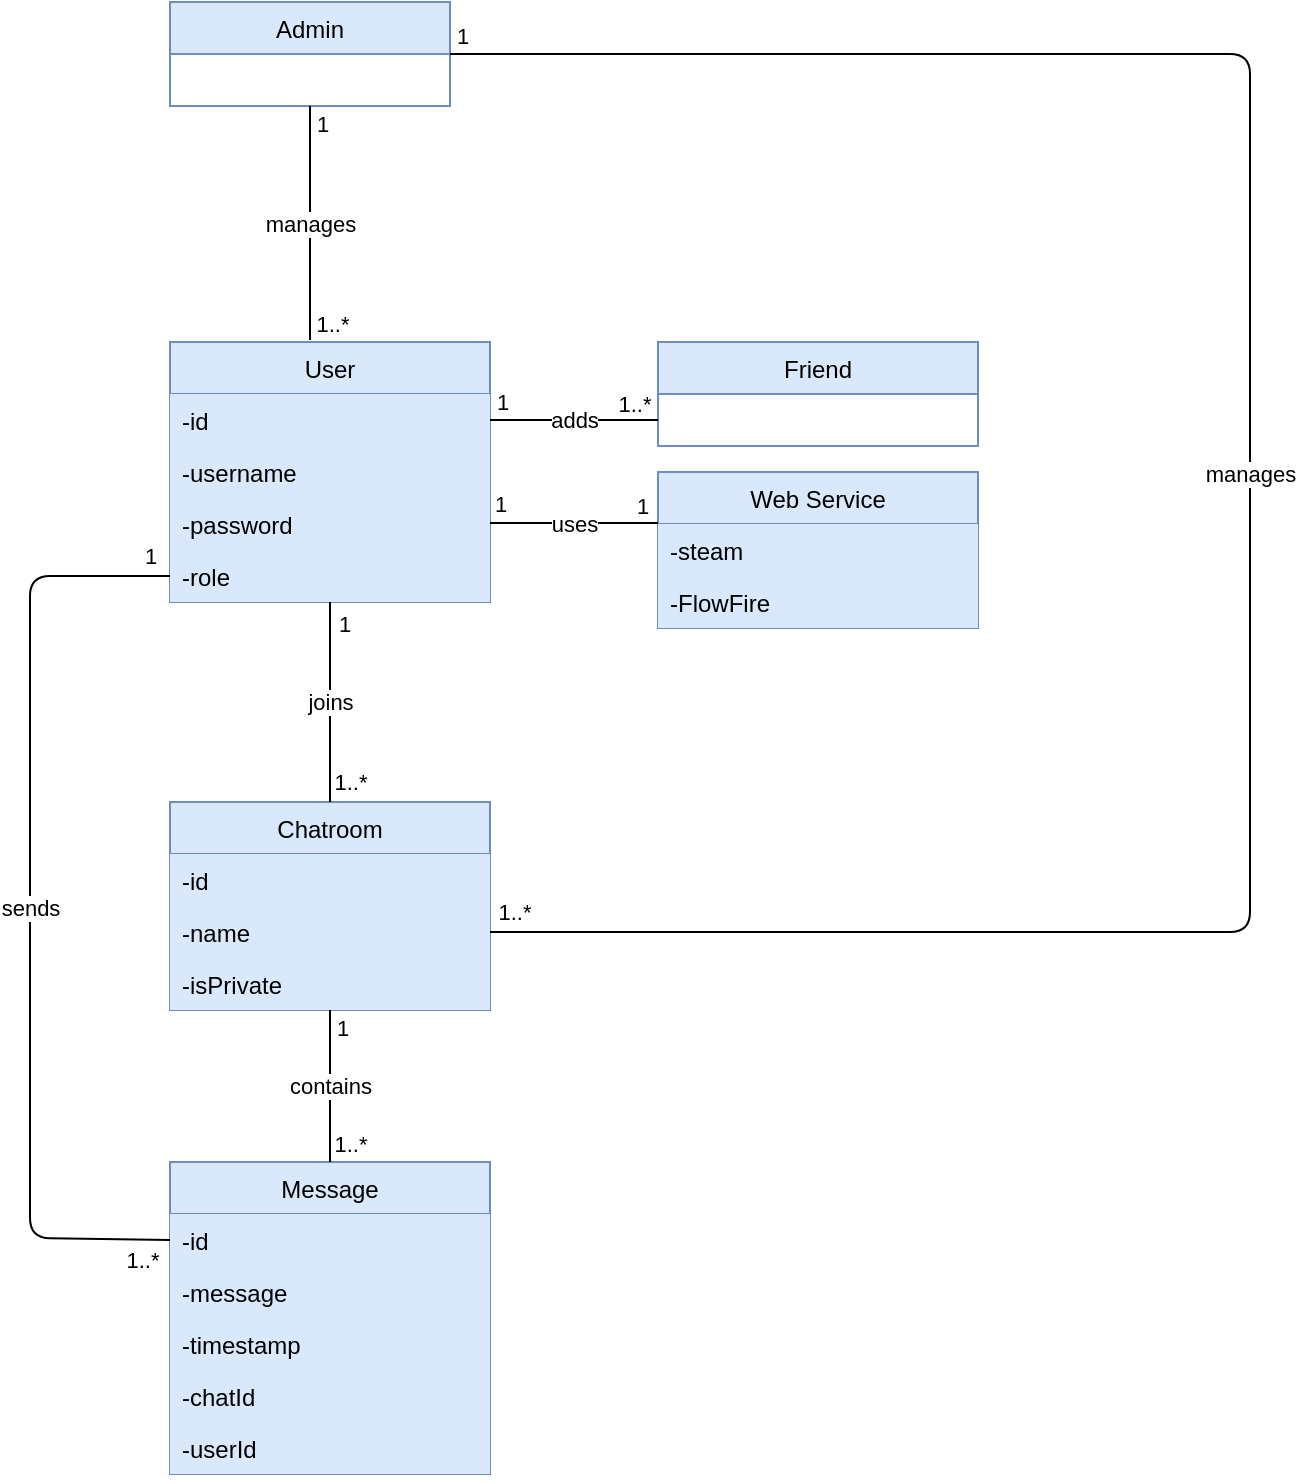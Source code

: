<mxfile version="14.1.1" type="github">
  <diagram id="VBo0hUtBoS1c9EhpQrqN" name="Page-1">
    <mxGraphModel dx="1422" dy="794" grid="1" gridSize="10" guides="1" tooltips="1" connect="1" arrows="1" fold="1" page="1" pageScale="1" pageWidth="827" pageHeight="1169" background="none" math="0" shadow="0">
      <root>
        <mxCell id="0" />
        <mxCell id="1" parent="0" />
        <mxCell id="HLSfsk-JrPavDzWSx0tA-2" value="User" style="swimlane;fontStyle=0;childLayout=stackLayout;horizontal=1;startSize=26;fillColor=#dae8fc;horizontalStack=0;resizeParent=1;resizeParentMax=0;resizeLast=0;collapsible=1;marginBottom=0;strokeColor=#6c8ebf;" parent="1" vertex="1">
          <mxGeometry x="190" y="190" width="160" height="130" as="geometry">
            <mxRectangle x="100" y="160" width="90" height="26" as="alternateBounds" />
          </mxGeometry>
        </mxCell>
        <mxCell id="HLSfsk-JrPavDzWSx0tA-3" value="-id" style="text;fillColor=#dae8fc;align=left;verticalAlign=top;spacingLeft=4;spacingRight=4;overflow=hidden;rotatable=0;points=[[0,0.5],[1,0.5]];portConstraint=eastwest;" parent="HLSfsk-JrPavDzWSx0tA-2" vertex="1">
          <mxGeometry y="26" width="160" height="26" as="geometry" />
        </mxCell>
        <mxCell id="HLSfsk-JrPavDzWSx0tA-4" value="-username" style="text;fillColor=#dae8fc;align=left;verticalAlign=top;spacingLeft=4;spacingRight=4;overflow=hidden;rotatable=0;points=[[0,0.5],[1,0.5]];portConstraint=eastwest;" parent="HLSfsk-JrPavDzWSx0tA-2" vertex="1">
          <mxGeometry y="52" width="160" height="26" as="geometry" />
        </mxCell>
        <mxCell id="HLSfsk-JrPavDzWSx0tA-30" value="-password" style="text;fillColor=#dae8fc;align=left;verticalAlign=top;spacingLeft=4;spacingRight=4;overflow=hidden;rotatable=0;points=[[0,0.5],[1,0.5]];portConstraint=eastwest;" parent="HLSfsk-JrPavDzWSx0tA-2" vertex="1">
          <mxGeometry y="78" width="160" height="26" as="geometry" />
        </mxCell>
        <mxCell id="HLSfsk-JrPavDzWSx0tA-31" value="-role" style="text;fillColor=#dae8fc;align=left;verticalAlign=top;spacingLeft=4;spacingRight=4;overflow=hidden;rotatable=0;points=[[0,0.5],[1,0.5]];portConstraint=eastwest;" parent="HLSfsk-JrPavDzWSx0tA-2" vertex="1">
          <mxGeometry y="104" width="160" height="26" as="geometry" />
        </mxCell>
        <mxCell id="HLSfsk-JrPavDzWSx0tA-14" value="Admin" style="swimlane;fontStyle=0;childLayout=stackLayout;horizontal=1;startSize=26;fillColor=#dae8fc;horizontalStack=0;resizeParent=1;resizeParentMax=0;resizeLast=0;collapsible=1;marginBottom=0;glass=0;shadow=0;rounded=0;sketch=0;swimlaneFillColor=none;labelBackgroundColor=none;strokeColor=#6c8ebf;" parent="1" vertex="1">
          <mxGeometry x="190" y="20" width="140" height="52" as="geometry">
            <mxRectangle x="340" y="240" width="90" height="26" as="alternateBounds" />
          </mxGeometry>
        </mxCell>
        <mxCell id="HLSfsk-JrPavDzWSx0tA-35" value="manages" style="endArrow=none;html=1;entryX=0.5;entryY=1;entryDx=0;entryDy=0;" parent="1" target="HLSfsk-JrPavDzWSx0tA-14" edge="1">
          <mxGeometry width="50" height="50" relative="1" as="geometry">
            <mxPoint x="260" y="189" as="sourcePoint" />
            <mxPoint x="540" y="400" as="targetPoint" />
          </mxGeometry>
        </mxCell>
        <mxCell id="llm6VS2i6BKzdQi6Hsg6-19" value="1" style="edgeLabel;html=1;align=center;verticalAlign=middle;resizable=0;points=[];" vertex="1" connectable="0" parent="HLSfsk-JrPavDzWSx0tA-35">
          <mxGeometry x="0.795" y="-3" relative="1" as="geometry">
            <mxPoint x="3" y="-3" as="offset" />
          </mxGeometry>
        </mxCell>
        <mxCell id="HLSfsk-JrPavDzWSx0tA-37" value="Friend" style="swimlane;fontStyle=0;childLayout=stackLayout;horizontal=1;startSize=26;fillColor=#dae8fc;horizontalStack=0;resizeParent=1;resizeParentMax=0;resizeLast=0;collapsible=1;marginBottom=0;strokeColor=#6c8ebf;" parent="1" vertex="1">
          <mxGeometry x="434" y="190" width="160" height="52" as="geometry">
            <mxRectangle x="334" y="170" width="90" height="26" as="alternateBounds" />
          </mxGeometry>
        </mxCell>
        <mxCell id="HLSfsk-JrPavDzWSx0tA-44" value="adds" style="endArrow=none;html=1;entryX=0;entryY=0.75;entryDx=0;entryDy=0;exitX=1;exitY=0.5;exitDx=0;exitDy=0;" parent="1" source="HLSfsk-JrPavDzWSx0tA-3" target="HLSfsk-JrPavDzWSx0tA-37" edge="1">
          <mxGeometry width="50" height="50" relative="1" as="geometry">
            <mxPoint x="360" y="200" as="sourcePoint" />
            <mxPoint x="360" y="112" as="targetPoint" />
            <Array as="points">
              <mxPoint x="390" y="229" />
            </Array>
          </mxGeometry>
        </mxCell>
        <mxCell id="llm6VS2i6BKzdQi6Hsg6-1" value="1" style="edgeLabel;html=1;align=center;verticalAlign=middle;resizable=0;points=[];" vertex="1" connectable="0" parent="HLSfsk-JrPavDzWSx0tA-44">
          <mxGeometry x="-0.643" y="1" relative="1" as="geometry">
            <mxPoint x="-9" y="-8" as="offset" />
          </mxGeometry>
        </mxCell>
        <mxCell id="HLSfsk-JrPavDzWSx0tA-46" value="Chatroom" style="swimlane;fontStyle=0;childLayout=stackLayout;horizontal=1;startSize=26;fillColor=#dae8fc;horizontalStack=0;resizeParent=1;resizeParentMax=0;resizeLast=0;collapsible=1;marginBottom=0;strokeColor=#6c8ebf;" parent="1" vertex="1">
          <mxGeometry x="190" y="420" width="160" height="104" as="geometry">
            <mxRectangle x="334" y="170" width="90" height="26" as="alternateBounds" />
          </mxGeometry>
        </mxCell>
        <mxCell id="HLSfsk-JrPavDzWSx0tA-50" value="-id" style="text;fillColor=#dae8fc;align=left;verticalAlign=top;spacingLeft=4;spacingRight=4;overflow=hidden;rotatable=0;points=[[0,0.5],[1,0.5]];portConstraint=eastwest;" parent="HLSfsk-JrPavDzWSx0tA-46" vertex="1">
          <mxGeometry y="26" width="160" height="26" as="geometry" />
        </mxCell>
        <mxCell id="HLSfsk-JrPavDzWSx0tA-53" value="-name" style="text;fillColor=#dae8fc;align=left;verticalAlign=top;spacingLeft=4;spacingRight=4;overflow=hidden;rotatable=0;points=[[0,0.5],[1,0.5]];portConstraint=eastwest;" parent="HLSfsk-JrPavDzWSx0tA-46" vertex="1">
          <mxGeometry y="52" width="160" height="26" as="geometry" />
        </mxCell>
        <mxCell id="llm6VS2i6BKzdQi6Hsg6-6" value="-isPrivate" style="text;fillColor=#dae8fc;align=left;verticalAlign=top;spacingLeft=4;spacingRight=4;overflow=hidden;rotatable=0;points=[[0,0.5],[1,0.5]];portConstraint=eastwest;" vertex="1" parent="HLSfsk-JrPavDzWSx0tA-46">
          <mxGeometry y="78" width="160" height="26" as="geometry" />
        </mxCell>
        <mxCell id="HLSfsk-JrPavDzWSx0tA-47" value="joins" style="endArrow=none;html=1;entryX=0.5;entryY=0;entryDx=0;entryDy=0;exitX=0.5;exitY=1;exitDx=0;exitDy=0;exitPerimeter=0;" parent="1" source="HLSfsk-JrPavDzWSx0tA-31" target="HLSfsk-JrPavDzWSx0tA-46" edge="1">
          <mxGeometry width="50" height="50" relative="1" as="geometry">
            <mxPoint x="270" y="322" as="sourcePoint" />
            <mxPoint x="360" y="112" as="targetPoint" />
          </mxGeometry>
        </mxCell>
        <mxCell id="llm6VS2i6BKzdQi6Hsg6-5" value="1" style="edgeLabel;html=1;align=center;verticalAlign=middle;resizable=0;points=[];" vertex="1" connectable="0" parent="HLSfsk-JrPavDzWSx0tA-47">
          <mxGeometry x="-0.469" y="-3" relative="1" as="geometry">
            <mxPoint x="10" y="-16" as="offset" />
          </mxGeometry>
        </mxCell>
        <mxCell id="HLSfsk-JrPavDzWSx0tA-48" value="Message" style="swimlane;fontStyle=0;childLayout=stackLayout;horizontal=1;startSize=26;fillColor=#dae8fc;horizontalStack=0;resizeParent=1;resizeParentMax=0;resizeLast=0;collapsible=1;marginBottom=0;strokeColor=#6c8ebf;" parent="1" vertex="1">
          <mxGeometry x="190" y="600" width="160" height="156" as="geometry">
            <mxRectangle x="334" y="170" width="90" height="26" as="alternateBounds" />
          </mxGeometry>
        </mxCell>
        <mxCell id="HLSfsk-JrPavDzWSx0tA-54" value="-id" style="text;fillColor=#dae8fc;align=left;verticalAlign=top;spacingLeft=4;spacingRight=4;overflow=hidden;rotatable=0;points=[[0,0.5],[1,0.5]];portConstraint=eastwest;" parent="HLSfsk-JrPavDzWSx0tA-48" vertex="1">
          <mxGeometry y="26" width="160" height="26" as="geometry" />
        </mxCell>
        <mxCell id="HLSfsk-JrPavDzWSx0tA-55" value="-message" style="text;fillColor=#dae8fc;align=left;verticalAlign=top;spacingLeft=4;spacingRight=4;overflow=hidden;rotatable=0;points=[[0,0.5],[1,0.5]];portConstraint=eastwest;" parent="HLSfsk-JrPavDzWSx0tA-48" vertex="1">
          <mxGeometry y="52" width="160" height="26" as="geometry" />
        </mxCell>
        <mxCell id="HLSfsk-JrPavDzWSx0tA-56" value="-timestamp" style="text;fillColor=#dae8fc;align=left;verticalAlign=top;spacingLeft=4;spacingRight=4;overflow=hidden;rotatable=0;points=[[0,0.5],[1,0.5]];portConstraint=eastwest;" parent="HLSfsk-JrPavDzWSx0tA-48" vertex="1">
          <mxGeometry y="78" width="160" height="26" as="geometry" />
        </mxCell>
        <mxCell id="HLSfsk-JrPavDzWSx0tA-57" value="-chatId" style="text;fillColor=#dae8fc;align=left;verticalAlign=top;spacingLeft=4;spacingRight=4;overflow=hidden;rotatable=0;points=[[0,0.5],[1,0.5]];portConstraint=eastwest;" parent="HLSfsk-JrPavDzWSx0tA-48" vertex="1">
          <mxGeometry y="104" width="160" height="26" as="geometry" />
        </mxCell>
        <mxCell id="HLSfsk-JrPavDzWSx0tA-58" value="-userId" style="text;fillColor=#dae8fc;align=left;verticalAlign=top;spacingLeft=4;spacingRight=4;overflow=hidden;rotatable=0;points=[[0,0.5],[1,0.5]];portConstraint=eastwest;" parent="HLSfsk-JrPavDzWSx0tA-48" vertex="1">
          <mxGeometry y="130" width="160" height="26" as="geometry" />
        </mxCell>
        <mxCell id="HLSfsk-JrPavDzWSx0tA-49" value="contains" style="endArrow=none;html=1;entryX=0.5;entryY=1;entryDx=0;entryDy=0;exitX=0.5;exitY=0;exitDx=0;exitDy=0;" parent="1" source="HLSfsk-JrPavDzWSx0tA-48" target="HLSfsk-JrPavDzWSx0tA-46" edge="1">
          <mxGeometry width="50" height="50" relative="1" as="geometry">
            <mxPoint x="287.04" y="384.99" as="sourcePoint" />
            <mxPoint x="288" y="470" as="targetPoint" />
          </mxGeometry>
        </mxCell>
        <mxCell id="llm6VS2i6BKzdQi6Hsg6-8" value="1" style="edgeLabel;html=1;align=center;verticalAlign=middle;resizable=0;points=[];" vertex="1" connectable="0" parent="HLSfsk-JrPavDzWSx0tA-49">
          <mxGeometry x="0.711" y="-3" relative="1" as="geometry">
            <mxPoint x="3" y="-2" as="offset" />
          </mxGeometry>
        </mxCell>
        <mxCell id="HLSfsk-JrPavDzWSx0tA-52" value="sends" style="endArrow=none;html=1;exitX=0;exitY=0.5;exitDx=0;exitDy=0;entryX=0;entryY=0.5;entryDx=0;entryDy=0;" parent="1" source="HLSfsk-JrPavDzWSx0tA-31" target="HLSfsk-JrPavDzWSx0tA-54" edge="1">
          <mxGeometry width="50" height="50" relative="1" as="geometry">
            <mxPoint x="200" y="200" as="sourcePoint" />
            <mxPoint x="200" y="112" as="targetPoint" />
            <Array as="points">
              <mxPoint x="120" y="307" />
              <mxPoint x="120" y="638" />
            </Array>
          </mxGeometry>
        </mxCell>
        <mxCell id="llm6VS2i6BKzdQi6Hsg6-17" value="1" style="edgeLabel;html=1;align=center;verticalAlign=middle;resizable=0;points=[];" vertex="1" connectable="0" parent="HLSfsk-JrPavDzWSx0tA-52">
          <mxGeometry x="-0.945" y="1" relative="1" as="geometry">
            <mxPoint x="3" y="-11" as="offset" />
          </mxGeometry>
        </mxCell>
        <mxCell id="llm6VS2i6BKzdQi6Hsg6-18" value="1..*" style="edgeLabel;html=1;align=center;verticalAlign=middle;resizable=0;points=[];" vertex="1" connectable="0" parent="HLSfsk-JrPavDzWSx0tA-52">
          <mxGeometry x="0.894" y="-2" relative="1" as="geometry">
            <mxPoint x="11" y="8.36" as="offset" />
          </mxGeometry>
        </mxCell>
        <mxCell id="H01K3yJtnPoXHDX5kHyy-2" value="Web Service" style="swimlane;fontStyle=0;childLayout=stackLayout;horizontal=1;startSize=26;fillColor=#dae8fc;horizontalStack=0;resizeParent=1;resizeParentMax=0;resizeLast=0;collapsible=1;marginBottom=0;strokeColor=#6c8ebf;" parent="1" vertex="1">
          <mxGeometry x="434" y="255" width="160" height="78" as="geometry">
            <mxRectangle x="334" y="170" width="90" height="26" as="alternateBounds" />
          </mxGeometry>
        </mxCell>
        <mxCell id="H01K3yJtnPoXHDX5kHyy-4" value="-steam" style="text;fillColor=#dae8fc;align=left;verticalAlign=top;spacingLeft=4;spacingRight=4;overflow=hidden;rotatable=0;points=[[0,0.5],[1,0.5]];portConstraint=eastwest;" parent="H01K3yJtnPoXHDX5kHyy-2" vertex="1">
          <mxGeometry y="26" width="160" height="26" as="geometry" />
        </mxCell>
        <mxCell id="H01K3yJtnPoXHDX5kHyy-5" value="-FlowFire" style="text;fillColor=#dae8fc;align=left;verticalAlign=top;spacingLeft=4;spacingRight=4;overflow=hidden;rotatable=0;points=[[0,0.5],[1,0.5]];portConstraint=eastwest;" parent="H01K3yJtnPoXHDX5kHyy-2" vertex="1">
          <mxGeometry y="52" width="160" height="26" as="geometry" />
        </mxCell>
        <mxCell id="H01K3yJtnPoXHDX5kHyy-6" value="uses" style="endArrow=none;html=1;entryX=0;entryY=0.75;entryDx=0;entryDy=0;exitX=1;exitY=0.5;exitDx=0;exitDy=0;" parent="1" edge="1">
          <mxGeometry width="50" height="50" relative="1" as="geometry">
            <mxPoint x="350" y="280.5" as="sourcePoint" />
            <mxPoint x="434" y="280.5" as="targetPoint" />
          </mxGeometry>
        </mxCell>
        <mxCell id="llm6VS2i6BKzdQi6Hsg6-3" value="1" style="edgeLabel;html=1;align=center;verticalAlign=middle;resizable=0;points=[];" vertex="1" connectable="0" parent="H01K3yJtnPoXHDX5kHyy-6">
          <mxGeometry x="-0.738" y="-1" relative="1" as="geometry">
            <mxPoint x="-6" y="-10.5" as="offset" />
          </mxGeometry>
        </mxCell>
        <mxCell id="llm6VS2i6BKzdQi6Hsg6-2" value="1..*" style="edgeLabel;html=1;align=center;verticalAlign=middle;resizable=0;points=[];" vertex="1" connectable="0" parent="1">
          <mxGeometry x="368" y="234" as="geometry">
            <mxPoint x="54" y="-13" as="offset" />
          </mxGeometry>
        </mxCell>
        <mxCell id="llm6VS2i6BKzdQi6Hsg6-4" value="1" style="edgeLabel;html=1;align=center;verticalAlign=middle;resizable=0;points=[];" vertex="1" connectable="0" parent="1">
          <mxGeometry x="367" y="275" as="geometry">
            <mxPoint x="59" y="-3" as="offset" />
          </mxGeometry>
        </mxCell>
        <mxCell id="llm6VS2i6BKzdQi6Hsg6-7" value="1..*" style="edgeLabel;html=1;align=center;verticalAlign=middle;resizable=0;points=[];" vertex="1" connectable="0" parent="1">
          <mxGeometry x="278" y="352" as="geometry">
            <mxPoint x="2" y="58" as="offset" />
          </mxGeometry>
        </mxCell>
        <mxCell id="llm6VS2i6BKzdQi6Hsg6-9" value="1..*" style="edgeLabel;html=1;align=center;verticalAlign=middle;resizable=0;points=[];" vertex="1" connectable="0" parent="1">
          <mxGeometry x="290" y="543" as="geometry">
            <mxPoint x="-10" y="48" as="offset" />
          </mxGeometry>
        </mxCell>
        <mxCell id="llm6VS2i6BKzdQi6Hsg6-20" value="1..*" style="edgeLabel;html=1;align=center;verticalAlign=middle;resizable=0;points=[];" vertex="1" connectable="0" parent="1">
          <mxGeometry x="276" y="91" as="geometry">
            <mxPoint x="-5" y="90" as="offset" />
          </mxGeometry>
        </mxCell>
        <mxCell id="llm6VS2i6BKzdQi6Hsg6-22" value="manages" style="endArrow=none;html=1;exitX=1;exitY=0.5;exitDx=0;exitDy=0;" edge="1" parent="1" source="HLSfsk-JrPavDzWSx0tA-53">
          <mxGeometry width="50" height="50" relative="1" as="geometry">
            <mxPoint x="480" y="137" as="sourcePoint" />
            <mxPoint x="330" y="46" as="targetPoint" />
            <Array as="points">
              <mxPoint x="730" y="485" />
              <mxPoint x="730" y="46" />
            </Array>
          </mxGeometry>
        </mxCell>
        <mxCell id="llm6VS2i6BKzdQi6Hsg6-23" value="1" style="edgeLabel;html=1;align=center;verticalAlign=middle;resizable=0;points=[];" vertex="1" connectable="0" parent="llm6VS2i6BKzdQi6Hsg6-22">
          <mxGeometry x="0.795" y="-3" relative="1" as="geometry">
            <mxPoint x="-119" y="-6" as="offset" />
          </mxGeometry>
        </mxCell>
        <mxCell id="llm6VS2i6BKzdQi6Hsg6-24" value="1..*" style="edgeLabel;html=1;align=center;verticalAlign=middle;resizable=0;points=[];" vertex="1" connectable="0" parent="llm6VS2i6BKzdQi6Hsg6-22">
          <mxGeometry x="-0.969" relative="1" as="geometry">
            <mxPoint x="-7" y="-10" as="offset" />
          </mxGeometry>
        </mxCell>
      </root>
    </mxGraphModel>
  </diagram>
</mxfile>
